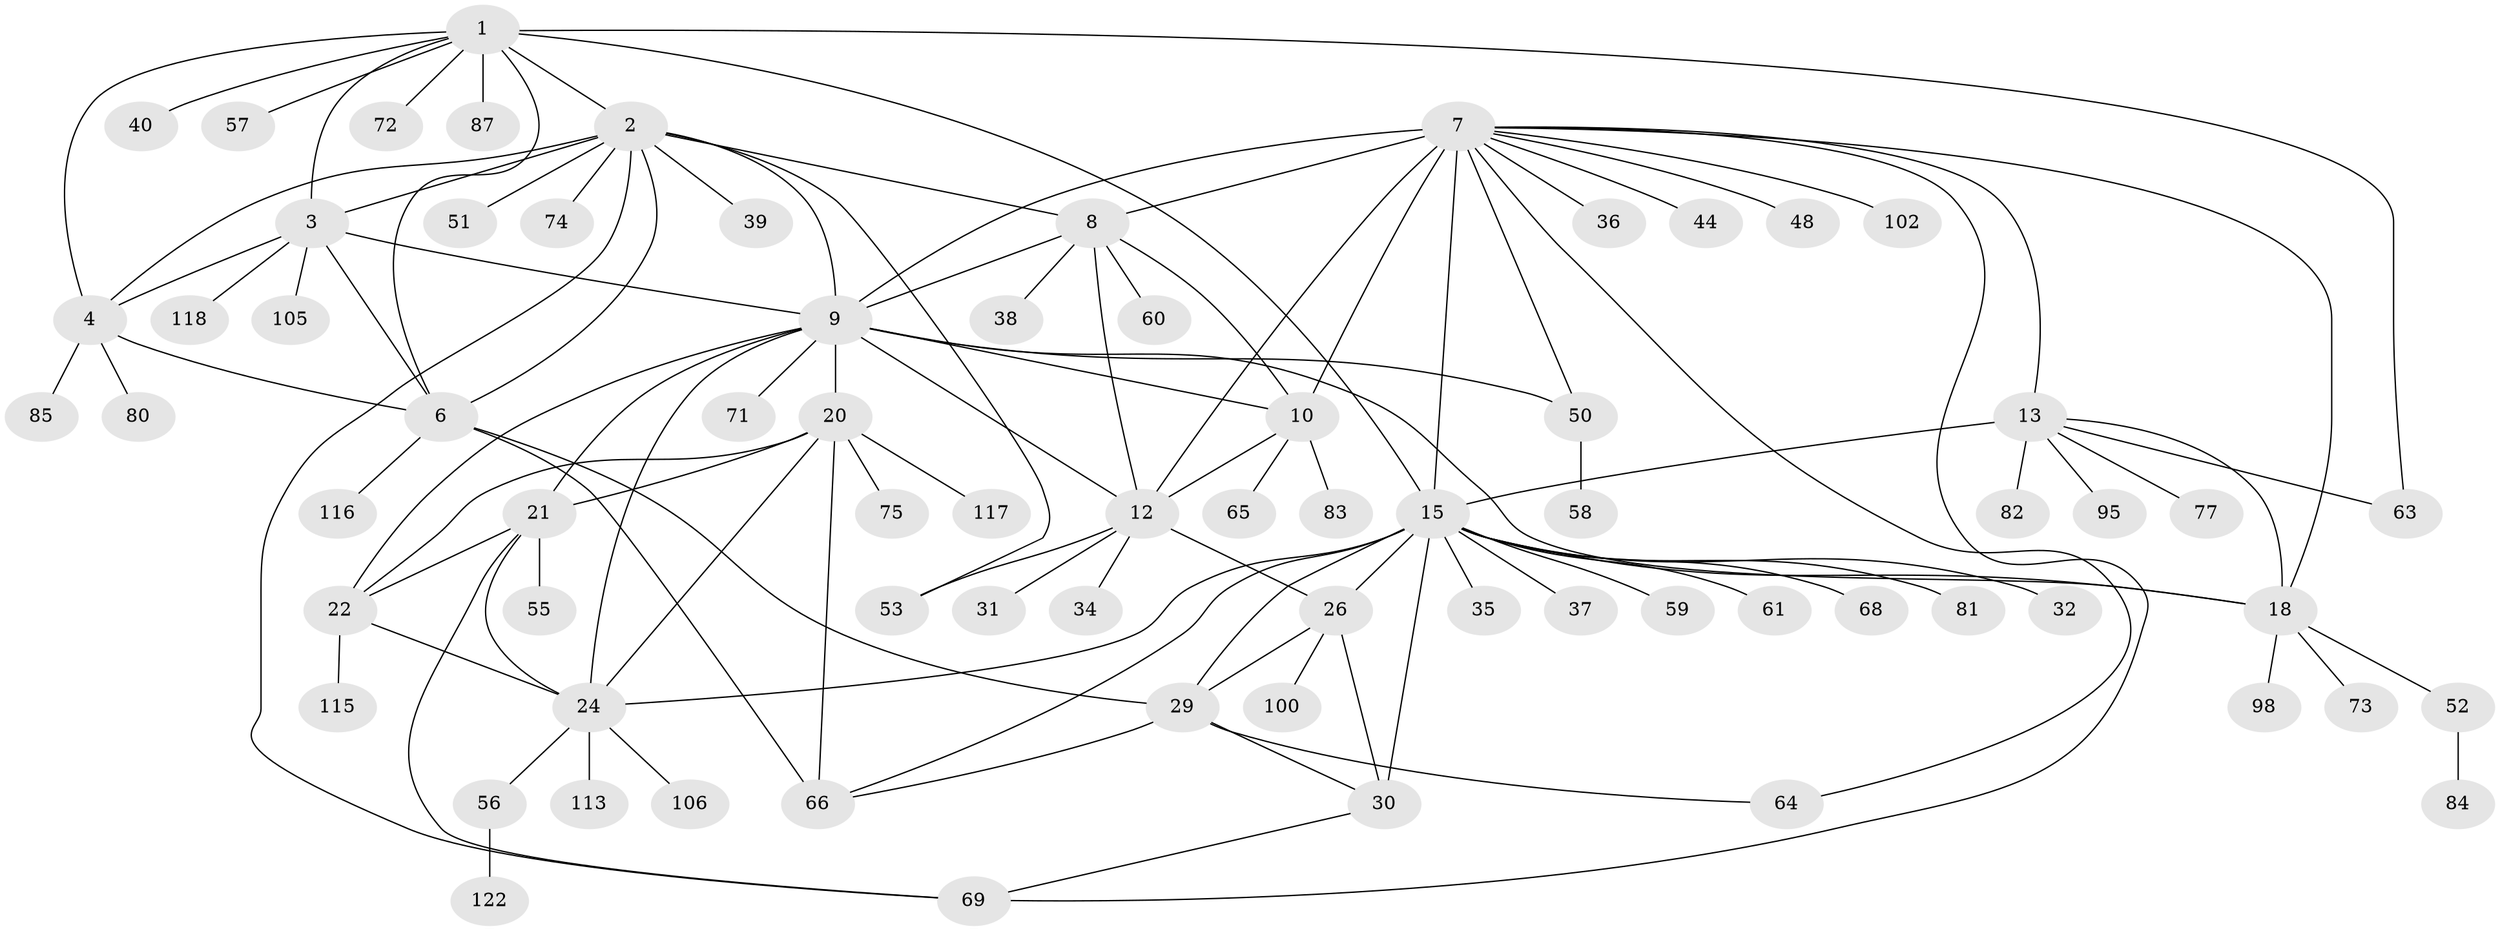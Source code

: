 // original degree distribution, {11: 0.03278688524590164, 7: 0.04918032786885246, 8: 0.06557377049180328, 9: 0.040983606557377046, 10: 0.03278688524590164, 5: 0.00819672131147541, 6: 0.01639344262295082, 1: 0.5491803278688525, 2: 0.1557377049180328, 4: 0.02459016393442623, 3: 0.02459016393442623}
// Generated by graph-tools (version 1.1) at 2025/19/03/04/25 18:19:49]
// undirected, 73 vertices, 113 edges
graph export_dot {
graph [start="1"]
  node [color=gray90,style=filled];
  1;
  2 [super="+5+88"];
  3;
  4;
  6;
  7 [super="+14+11+114+79"];
  8;
  9 [super="+54+96+89+19"];
  10;
  12;
  13 [super="+17"];
  15 [super="+16+25"];
  18 [super="+62"];
  20 [super="+78"];
  21 [super="+101+23+46"];
  22;
  24;
  26;
  29;
  30;
  31;
  32;
  34;
  35;
  36;
  37 [super="+99"];
  38;
  39;
  40 [super="+104"];
  44;
  48;
  50 [super="+91"];
  51;
  52;
  53;
  55;
  56;
  57;
  58;
  59;
  60;
  61 [super="+110"];
  63;
  64;
  65;
  66 [super="+86+76"];
  68;
  69 [super="+107+90"];
  71;
  72;
  73;
  74;
  75;
  77;
  80;
  81;
  82;
  83;
  84;
  85;
  87;
  95;
  98;
  100;
  102;
  105;
  106;
  113;
  115;
  116;
  117;
  118;
  122;
  1 -- 2 [weight=2];
  1 -- 3;
  1 -- 4;
  1 -- 6;
  1 -- 40;
  1 -- 57;
  1 -- 63;
  1 -- 72;
  1 -- 87;
  1 -- 15;
  2 -- 3 [weight=2];
  2 -- 4 [weight=2];
  2 -- 6 [weight=2];
  2 -- 39;
  2 -- 69;
  2 -- 8;
  2 -- 74;
  2 -- 51;
  2 -- 53;
  2 -- 9;
  3 -- 4;
  3 -- 6;
  3 -- 105;
  3 -- 118;
  3 -- 9;
  4 -- 6;
  4 -- 80;
  4 -- 85;
  6 -- 29;
  6 -- 66 [weight=2];
  6 -- 116;
  7 -- 8 [weight=2];
  7 -- 9 [weight=2];
  7 -- 10 [weight=2];
  7 -- 12 [weight=2];
  7 -- 44;
  7 -- 48;
  7 -- 36;
  7 -- 69;
  7 -- 102;
  7 -- 13 [weight=2];
  7 -- 15 [weight=2];
  7 -- 18;
  7 -- 50;
  7 -- 64;
  8 -- 9;
  8 -- 10;
  8 -- 12;
  8 -- 38;
  8 -- 60;
  9 -- 10;
  9 -- 12;
  9 -- 71;
  9 -- 18;
  9 -- 50;
  9 -- 20;
  9 -- 21 [weight=2];
  9 -- 22;
  9 -- 24;
  10 -- 12;
  10 -- 65;
  10 -- 83;
  12 -- 26;
  12 -- 31;
  12 -- 34;
  12 -- 53;
  13 -- 15 [weight=4];
  13 -- 18 [weight=2];
  13 -- 77;
  13 -- 82;
  13 -- 95;
  13 -- 63;
  15 -- 18 [weight=2];
  15 -- 35;
  15 -- 37;
  15 -- 66;
  15 -- 32;
  15 -- 68;
  15 -- 81;
  15 -- 29 [weight=3];
  15 -- 24;
  15 -- 26 [weight=3];
  15 -- 59;
  15 -- 61;
  15 -- 30 [weight=3];
  18 -- 52;
  18 -- 73;
  18 -- 98;
  20 -- 21 [weight=2];
  20 -- 22;
  20 -- 24;
  20 -- 66;
  20 -- 75;
  20 -- 117;
  21 -- 22 [weight=2];
  21 -- 24 [weight=2];
  21 -- 69;
  21 -- 55;
  22 -- 24;
  22 -- 115;
  24 -- 56;
  24 -- 106;
  24 -- 113;
  26 -- 29;
  26 -- 30;
  26 -- 100;
  29 -- 30;
  29 -- 64;
  29 -- 66;
  30 -- 69;
  50 -- 58;
  52 -- 84;
  56 -- 122;
}
